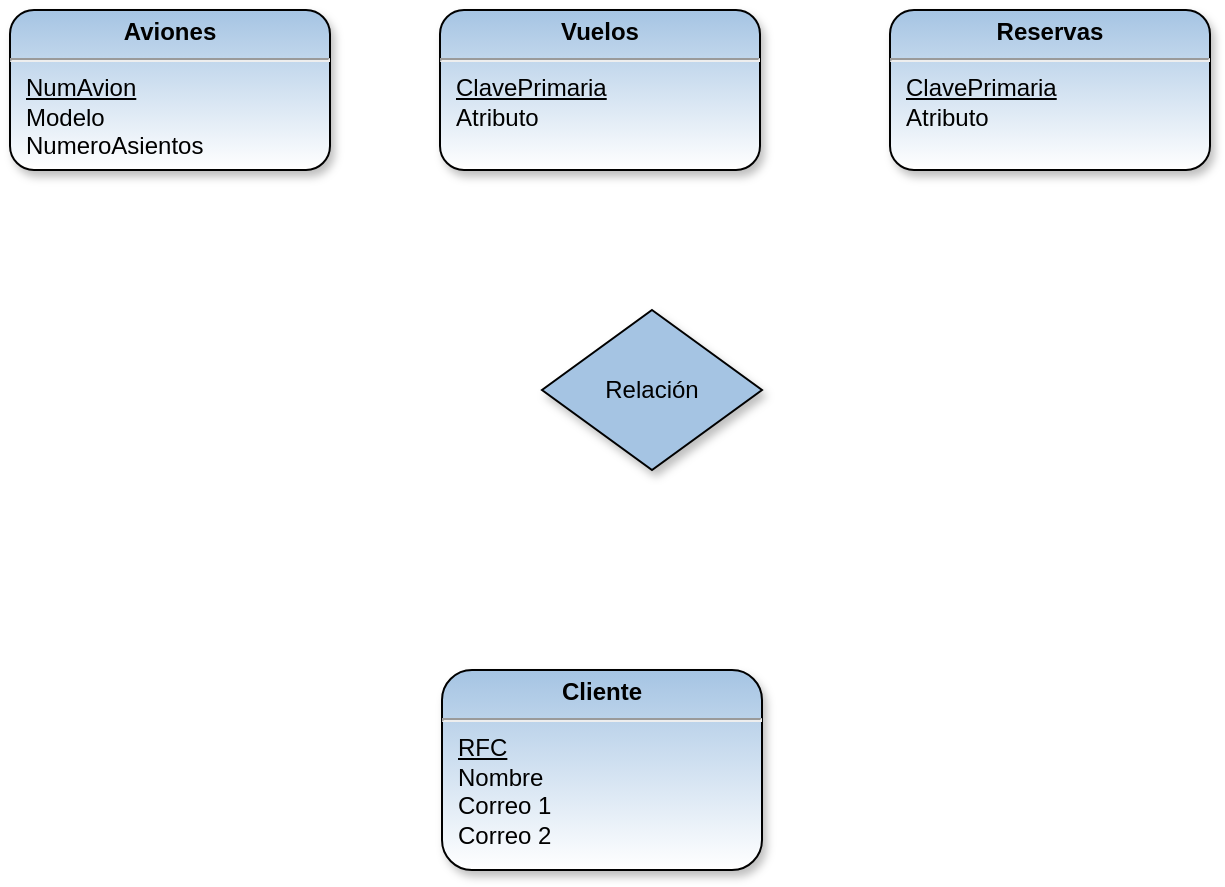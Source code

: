 <mxfile version="23.1.1" type="github">
  <diagram name="Página-1" id="ng1RPRI9SQtY_B2i7-3D">
    <mxGraphModel dx="934" dy="506" grid="1" gridSize="10" guides="1" tooltips="1" connect="1" arrows="1" fold="1" page="1" pageScale="1" pageWidth="850" pageHeight="1100" math="0" shadow="0">
      <root>
        <mxCell id="0" />
        <mxCell id="1" parent="0" />
        <mxCell id="-A-a8QJtsRKoOQaAHzKs-1" value="&lt;p style=&quot;text-align: center ; margin: 4px 0px 0px&quot;&gt;&lt;b&gt;Aviones&lt;/b&gt;&lt;/p&gt;&lt;hr&gt;&lt;p style=&quot;margin: 0px ; margin-left: 8px&quot;&gt;&lt;u&gt;NumAvion&lt;/u&gt;&lt;/p&gt;&lt;p style=&quot;margin: 0px ; margin-left: 8px&quot;&gt;Modelo&lt;/p&gt;&lt;p style=&quot;margin: 0px ; margin-left: 8px&quot;&gt;NumeroAsientos&lt;/p&gt;" style="verticalAlign=top;align=left;overflow=fill;fontSize=12;fontFamily=Helvetica;html=1;gradientDirection=south;rounded=1;shadow=1;sketch=0;glass=0;strokeColor=#000000;fillColor=#a5c4e3;gradientColor=#ffffff;" parent="1" vertex="1">
          <mxGeometry x="130" y="110" width="160" height="80" as="geometry" />
        </mxCell>
        <mxCell id="-A-a8QJtsRKoOQaAHzKs-2" value="&lt;p style=&quot;text-align: center ; margin: 4px 0px 0px&quot;&gt;&lt;b&gt;Vuelos&lt;/b&gt;&lt;/p&gt;&lt;hr&gt;&lt;p style=&quot;margin: 0px ; margin-left: 8px&quot;&gt;&lt;u&gt;ClavePrimaria&lt;/u&gt;&lt;br&gt;&lt;/p&gt;&lt;p style=&quot;margin: 0px ; margin-left: 8px&quot;&gt;Atributo&lt;/p&gt;" style="verticalAlign=top;align=left;overflow=fill;fontSize=12;fontFamily=Helvetica;html=1;gradientDirection=south;rounded=1;shadow=1;sketch=0;glass=0;strokeColor=#000000;fillColor=#a5c4e3;gradientColor=#ffffff;" parent="1" vertex="1">
          <mxGeometry x="345" y="110" width="160" height="80" as="geometry" />
        </mxCell>
        <mxCell id="-A-a8QJtsRKoOQaAHzKs-3" value="&lt;p style=&quot;text-align: center ; margin: 4px 0px 0px&quot;&gt;&lt;b&gt;Reservas&lt;/b&gt;&lt;/p&gt;&lt;hr&gt;&lt;p style=&quot;margin: 0px ; margin-left: 8px&quot;&gt;&lt;u&gt;ClavePrimaria&lt;/u&gt;&lt;br&gt;&lt;/p&gt;&lt;p style=&quot;margin: 0px ; margin-left: 8px&quot;&gt;Atributo&lt;/p&gt;" style="verticalAlign=top;align=left;overflow=fill;fontSize=12;fontFamily=Helvetica;html=1;gradientDirection=south;rounded=1;shadow=1;sketch=0;glass=0;strokeColor=#000000;fillColor=#a5c4e3;gradientColor=#ffffff;" parent="1" vertex="1">
          <mxGeometry x="570" y="110" width="160" height="80" as="geometry" />
        </mxCell>
        <mxCell id="pyzNCMXMKeBImsJMjJop-1" value="&lt;p style=&quot;text-align: center ; margin: 4px 0px 0px&quot;&gt;&lt;b&gt;Cliente&lt;/b&gt;&lt;/p&gt;&lt;hr&gt;&lt;p style=&quot;margin: 0px ; margin-left: 8px&quot;&gt;&lt;u&gt;RFC&lt;/u&gt;&lt;/p&gt;&lt;p style=&quot;margin: 0px ; margin-left: 8px&quot;&gt;Nombre&lt;/p&gt;&lt;p style=&quot;margin: 0px ; margin-left: 8px&quot;&gt;Correo 1&lt;/p&gt;&lt;p style=&quot;margin: 0px ; margin-left: 8px&quot;&gt;Correo 2&lt;/p&gt;" style="verticalAlign=top;align=left;overflow=fill;fontSize=12;fontFamily=Helvetica;html=1;gradientDirection=south;rounded=1;shadow=1;sketch=0;glass=0;strokeColor=#000000;fillColor=#a5c4e3;gradientColor=#ffffff;" vertex="1" parent="1">
          <mxGeometry x="346" y="440" width="160" height="100" as="geometry" />
        </mxCell>
        <mxCell id="pyzNCMXMKeBImsJMjJop-2" value="Relación" style="shape=rhombus;perimeter=rhombusPerimeter;whiteSpace=wrap;html=1;align=center;rounded=0;shadow=1;glass=0;sketch=0;strokeColor=#000000;fillColor=#a5c4e3;" vertex="1" parent="1">
          <mxGeometry x="396" y="260" width="110" height="80" as="geometry" />
        </mxCell>
      </root>
    </mxGraphModel>
  </diagram>
</mxfile>
